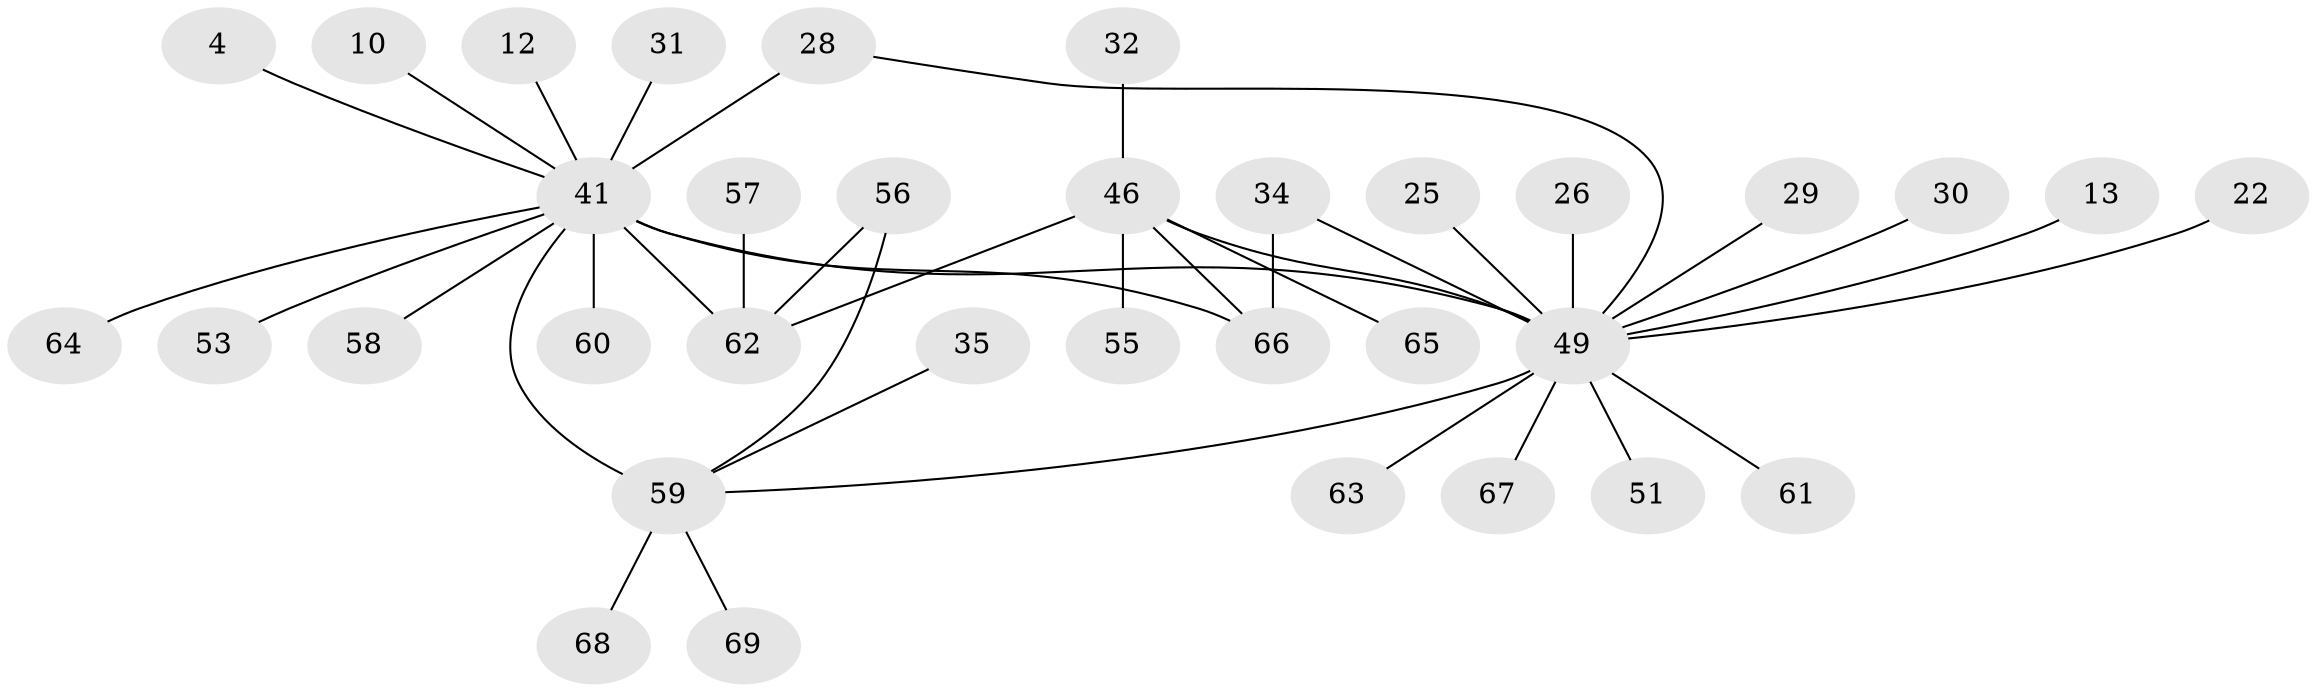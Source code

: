 // original degree distribution, {19: 0.014492753623188406, 15: 0.014492753623188406, 8: 0.028985507246376812, 1: 0.5362318840579711, 4: 0.028985507246376812, 3: 0.13043478260869565, 7: 0.028985507246376812, 2: 0.18840579710144928, 5: 0.028985507246376812}
// Generated by graph-tools (version 1.1) at 2025/46/03/09/25 04:46:49]
// undirected, 34 vertices, 39 edges
graph export_dot {
graph [start="1"]
  node [color=gray90,style=filled];
  4;
  10;
  12;
  13;
  22;
  25;
  26;
  28 [super="+21"];
  29;
  30;
  31 [super="+24"];
  32;
  34 [super="+14"];
  35;
  41 [super="+20+33+39+18"];
  46 [super="+40"];
  49 [super="+16+6+1"];
  51;
  53;
  55;
  56;
  57;
  58;
  59 [super="+45+27"];
  60;
  61 [super="+42"];
  62 [super="+54"];
  63;
  64 [super="+48"];
  65;
  66 [super="+9+44"];
  67;
  68;
  69;
  4 -- 41;
  10 -- 41;
  12 -- 41;
  13 -- 49;
  22 -- 49;
  25 -- 49;
  26 -- 49;
  28 -- 49;
  28 -- 41 [weight=2];
  29 -- 49;
  30 -- 49;
  31 -- 41 [weight=2];
  32 -- 46;
  34 -- 66;
  34 -- 49 [weight=2];
  35 -- 59;
  41 -- 60;
  41 -- 49 [weight=4];
  41 -- 53;
  41 -- 58;
  41 -- 59 [weight=3];
  41 -- 66;
  41 -- 64;
  41 -- 62;
  46 -- 55;
  46 -- 65;
  46 -- 49 [weight=4];
  46 -- 66;
  46 -- 62;
  49 -- 67;
  49 -- 51;
  49 -- 59;
  49 -- 63;
  49 -- 61;
  56 -- 59;
  56 -- 62;
  57 -- 62;
  59 -- 68;
  59 -- 69;
}
